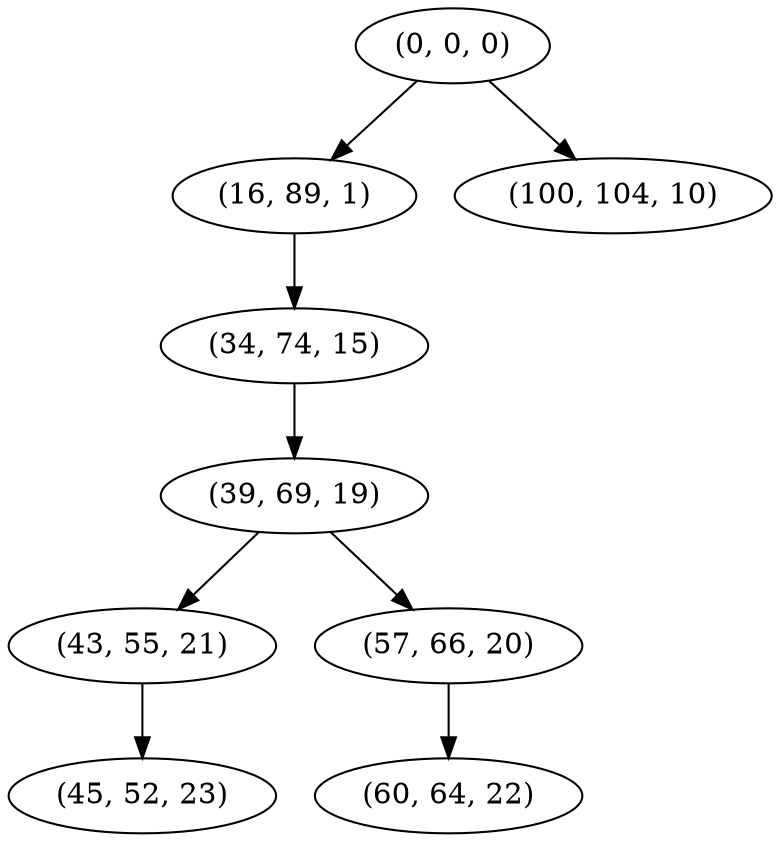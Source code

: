 digraph tree {
    "(0, 0, 0)";
    "(16, 89, 1)";
    "(34, 74, 15)";
    "(39, 69, 19)";
    "(43, 55, 21)";
    "(45, 52, 23)";
    "(57, 66, 20)";
    "(60, 64, 22)";
    "(100, 104, 10)";
    "(0, 0, 0)" -> "(16, 89, 1)";
    "(0, 0, 0)" -> "(100, 104, 10)";
    "(16, 89, 1)" -> "(34, 74, 15)";
    "(34, 74, 15)" -> "(39, 69, 19)";
    "(39, 69, 19)" -> "(43, 55, 21)";
    "(39, 69, 19)" -> "(57, 66, 20)";
    "(43, 55, 21)" -> "(45, 52, 23)";
    "(57, 66, 20)" -> "(60, 64, 22)";
}
